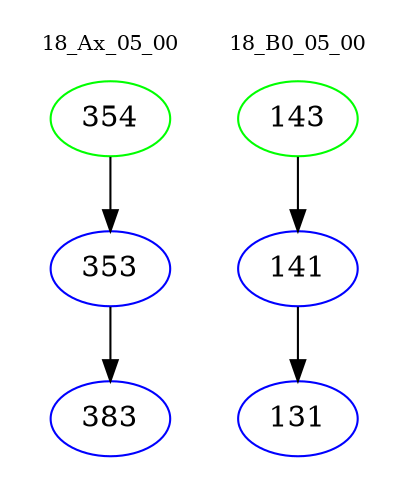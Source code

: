 digraph{
subgraph cluster_0 {
color = white
label = "18_Ax_05_00";
fontsize=10;
T0_354 [label="354", color="green"]
T0_354 -> T0_353 [color="black"]
T0_353 [label="353", color="blue"]
T0_353 -> T0_383 [color="black"]
T0_383 [label="383", color="blue"]
}
subgraph cluster_1 {
color = white
label = "18_B0_05_00";
fontsize=10;
T1_143 [label="143", color="green"]
T1_143 -> T1_141 [color="black"]
T1_141 [label="141", color="blue"]
T1_141 -> T1_131 [color="black"]
T1_131 [label="131", color="blue"]
}
}
